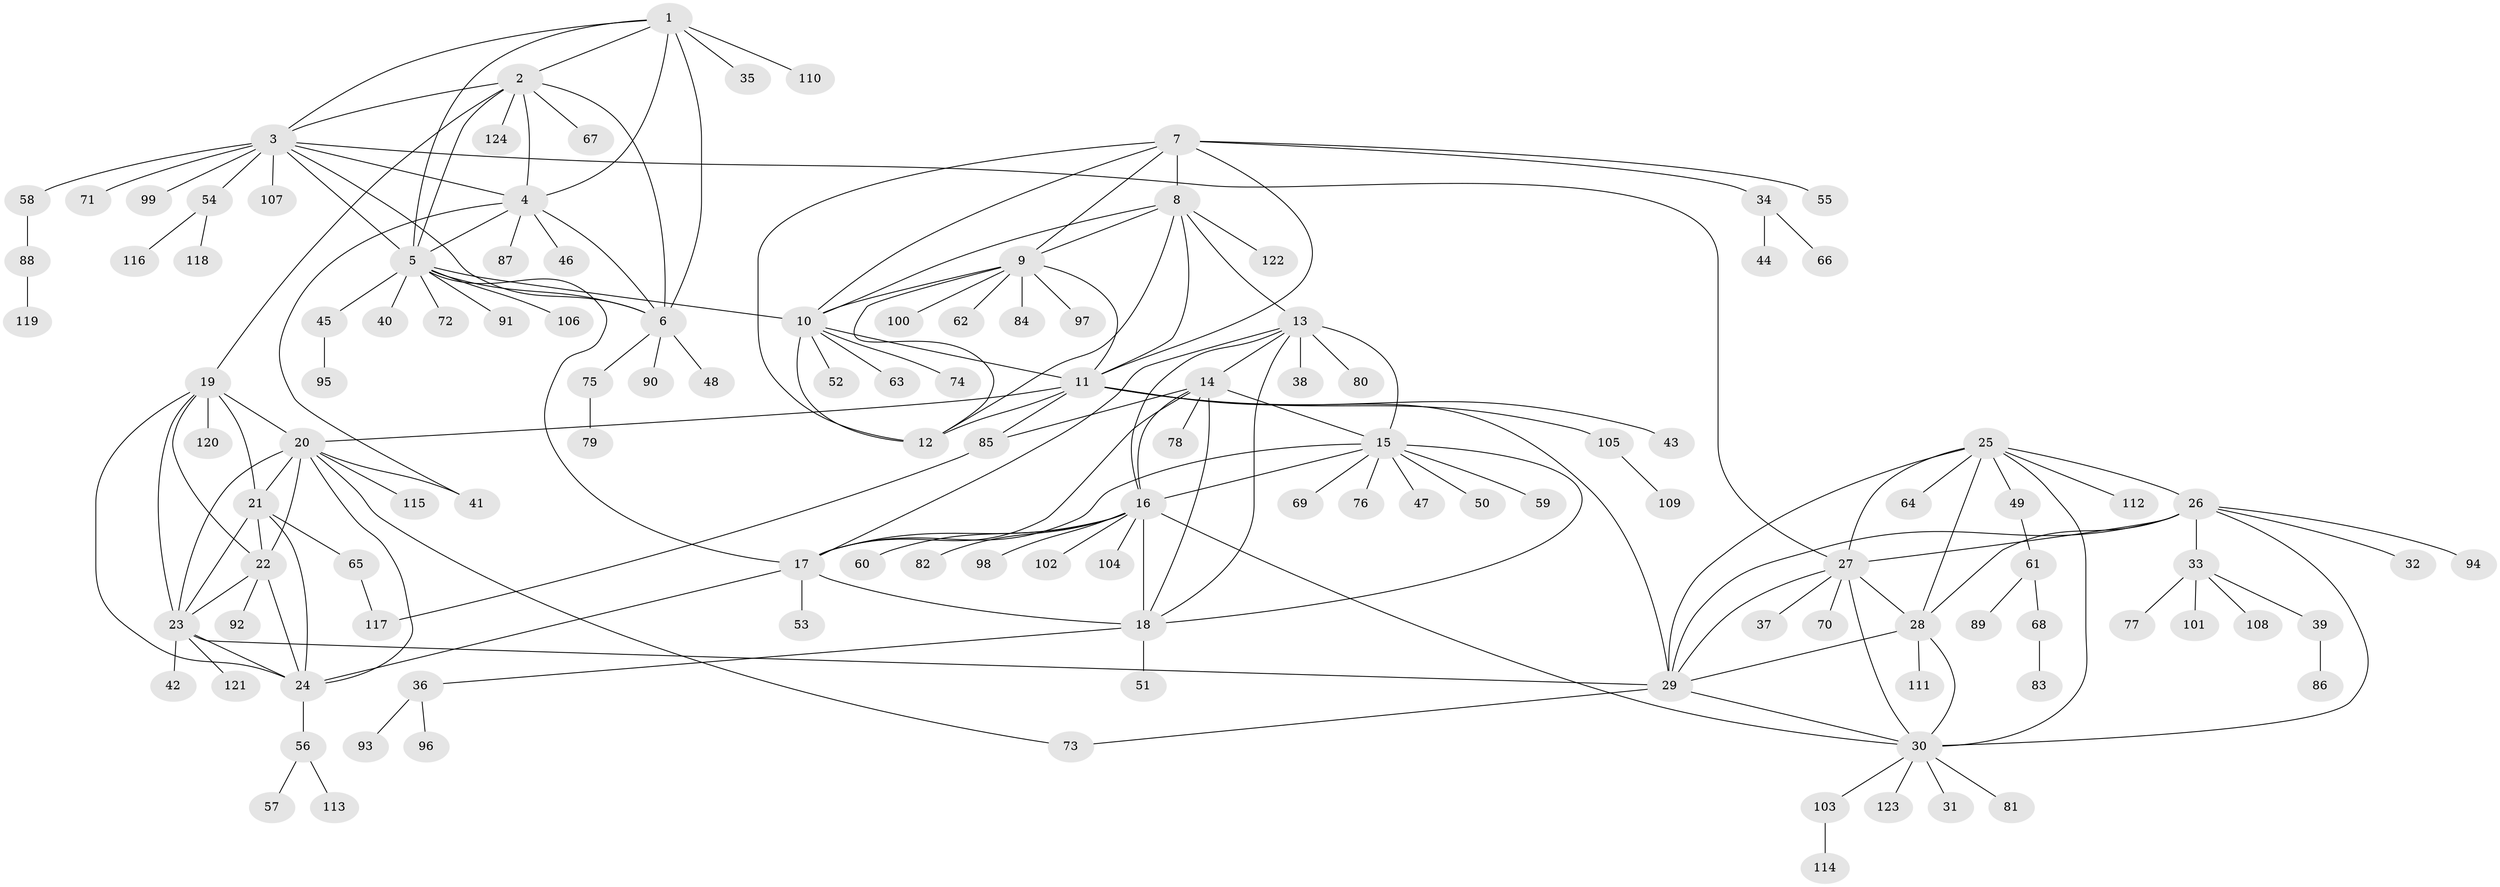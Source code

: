 // Generated by graph-tools (version 1.1) at 2025/16/03/09/25 04:16:00]
// undirected, 124 vertices, 183 edges
graph export_dot {
graph [start="1"]
  node [color=gray90,style=filled];
  1;
  2;
  3;
  4;
  5;
  6;
  7;
  8;
  9;
  10;
  11;
  12;
  13;
  14;
  15;
  16;
  17;
  18;
  19;
  20;
  21;
  22;
  23;
  24;
  25;
  26;
  27;
  28;
  29;
  30;
  31;
  32;
  33;
  34;
  35;
  36;
  37;
  38;
  39;
  40;
  41;
  42;
  43;
  44;
  45;
  46;
  47;
  48;
  49;
  50;
  51;
  52;
  53;
  54;
  55;
  56;
  57;
  58;
  59;
  60;
  61;
  62;
  63;
  64;
  65;
  66;
  67;
  68;
  69;
  70;
  71;
  72;
  73;
  74;
  75;
  76;
  77;
  78;
  79;
  80;
  81;
  82;
  83;
  84;
  85;
  86;
  87;
  88;
  89;
  90;
  91;
  92;
  93;
  94;
  95;
  96;
  97;
  98;
  99;
  100;
  101;
  102;
  103;
  104;
  105;
  106;
  107;
  108;
  109;
  110;
  111;
  112;
  113;
  114;
  115;
  116;
  117;
  118;
  119;
  120;
  121;
  122;
  123;
  124;
  1 -- 2;
  1 -- 3;
  1 -- 4;
  1 -- 5;
  1 -- 6;
  1 -- 35;
  1 -- 110;
  2 -- 3;
  2 -- 4;
  2 -- 5;
  2 -- 6;
  2 -- 19;
  2 -- 67;
  2 -- 124;
  3 -- 4;
  3 -- 5;
  3 -- 6;
  3 -- 27;
  3 -- 54;
  3 -- 58;
  3 -- 71;
  3 -- 99;
  3 -- 107;
  4 -- 5;
  4 -- 6;
  4 -- 41;
  4 -- 46;
  4 -- 87;
  5 -- 6;
  5 -- 10;
  5 -- 17;
  5 -- 40;
  5 -- 45;
  5 -- 72;
  5 -- 91;
  5 -- 106;
  6 -- 48;
  6 -- 75;
  6 -- 90;
  7 -- 8;
  7 -- 9;
  7 -- 10;
  7 -- 11;
  7 -- 12;
  7 -- 34;
  7 -- 55;
  8 -- 9;
  8 -- 10;
  8 -- 11;
  8 -- 12;
  8 -- 13;
  8 -- 122;
  9 -- 10;
  9 -- 11;
  9 -- 12;
  9 -- 62;
  9 -- 84;
  9 -- 97;
  9 -- 100;
  10 -- 11;
  10 -- 12;
  10 -- 52;
  10 -- 63;
  10 -- 74;
  11 -- 12;
  11 -- 20;
  11 -- 29;
  11 -- 43;
  11 -- 85;
  11 -- 105;
  13 -- 14;
  13 -- 15;
  13 -- 16;
  13 -- 17;
  13 -- 18;
  13 -- 38;
  13 -- 80;
  14 -- 15;
  14 -- 16;
  14 -- 17;
  14 -- 18;
  14 -- 78;
  14 -- 85;
  15 -- 16;
  15 -- 17;
  15 -- 18;
  15 -- 47;
  15 -- 50;
  15 -- 59;
  15 -- 69;
  15 -- 76;
  16 -- 17;
  16 -- 18;
  16 -- 30;
  16 -- 60;
  16 -- 82;
  16 -- 98;
  16 -- 102;
  16 -- 104;
  17 -- 18;
  17 -- 24;
  17 -- 53;
  18 -- 36;
  18 -- 51;
  19 -- 20;
  19 -- 21;
  19 -- 22;
  19 -- 23;
  19 -- 24;
  19 -- 120;
  20 -- 21;
  20 -- 22;
  20 -- 23;
  20 -- 24;
  20 -- 41;
  20 -- 73;
  20 -- 115;
  21 -- 22;
  21 -- 23;
  21 -- 24;
  21 -- 65;
  22 -- 23;
  22 -- 24;
  22 -- 92;
  23 -- 24;
  23 -- 29;
  23 -- 42;
  23 -- 121;
  24 -- 56;
  25 -- 26;
  25 -- 27;
  25 -- 28;
  25 -- 29;
  25 -- 30;
  25 -- 49;
  25 -- 64;
  25 -- 112;
  26 -- 27;
  26 -- 28;
  26 -- 29;
  26 -- 30;
  26 -- 32;
  26 -- 33;
  26 -- 94;
  27 -- 28;
  27 -- 29;
  27 -- 30;
  27 -- 37;
  27 -- 70;
  28 -- 29;
  28 -- 30;
  28 -- 111;
  29 -- 30;
  29 -- 73;
  30 -- 31;
  30 -- 81;
  30 -- 103;
  30 -- 123;
  33 -- 39;
  33 -- 77;
  33 -- 101;
  33 -- 108;
  34 -- 44;
  34 -- 66;
  36 -- 93;
  36 -- 96;
  39 -- 86;
  45 -- 95;
  49 -- 61;
  54 -- 116;
  54 -- 118;
  56 -- 57;
  56 -- 113;
  58 -- 88;
  61 -- 68;
  61 -- 89;
  65 -- 117;
  68 -- 83;
  75 -- 79;
  85 -- 117;
  88 -- 119;
  103 -- 114;
  105 -- 109;
}
